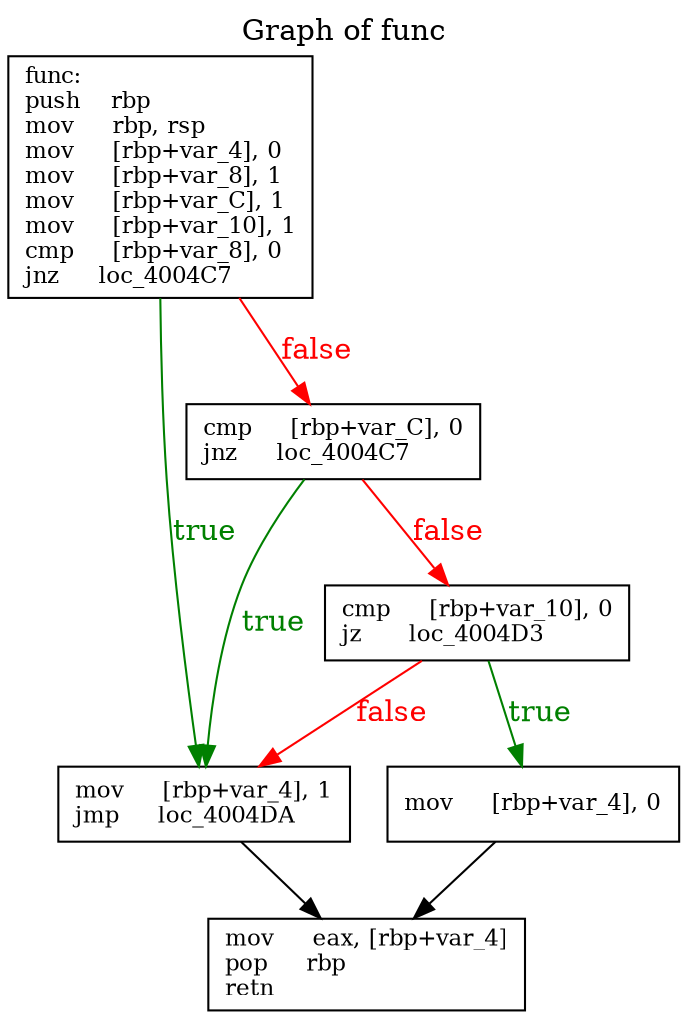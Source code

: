 digraph GRAPH_0 {

  // Generated by Graph::Easy 0.76 at Sat Mar  2 09:20:42 2019

  edge [ arrowhead=normal ];
  graph [
    label="Graph of func",
    labelloc=top ];
  node [
    fillcolor=white,
    fontsize=11,
    shape=box,
    style=filled ];

  0 [ label="func:\lpush    rbp\lmov     rbp, rsp\lmov     [rbp+var_4], 0\lmov     [rbp+var_8], 1\lmov     [rbp+var_C], 1\lmov     [rbp+var_10], 1\lcmp     [rbp+var_8], 0\ljnz     loc_4004C7\l", rank=0 ]
  1 [ label="cmp     [rbp+var_C], 0\ljnz     loc_4004C7\l" ]
  2 [ label="cmp     [rbp+var_10], 0\ljz      loc_4004D3\l" ]
  3 [ label="mov     [rbp+var_4], 1\ljmp     loc_4004DA\l" ]
  4 [ label="mov     [rbp+var_4], 0\l" ]
  5 [ label="mov     eax, [rbp+var_4]\lpop     rbp\lretn\l", rank=6 ]

  0 -> 3 [ color="#008000", fontcolor="#008000", label=true ]
  0 -> 1 [ color="#ff0000", fontcolor="#ff0000", label=false ]
  1 -> 3 [ color="#008000", fontcolor="#008000", label=true ]
  1 -> 2 [ color="#ff0000", fontcolor="#ff0000", label=false ]
  2 -> 4 [ color="#008000", fontcolor="#008000", label=true ]
  2 -> 3 [ color="#ff0000", fontcolor="#ff0000", label=false ]
  3 -> 5 [ color="#000000" ]
  4 -> 5 [ color="#000000" ]

}
